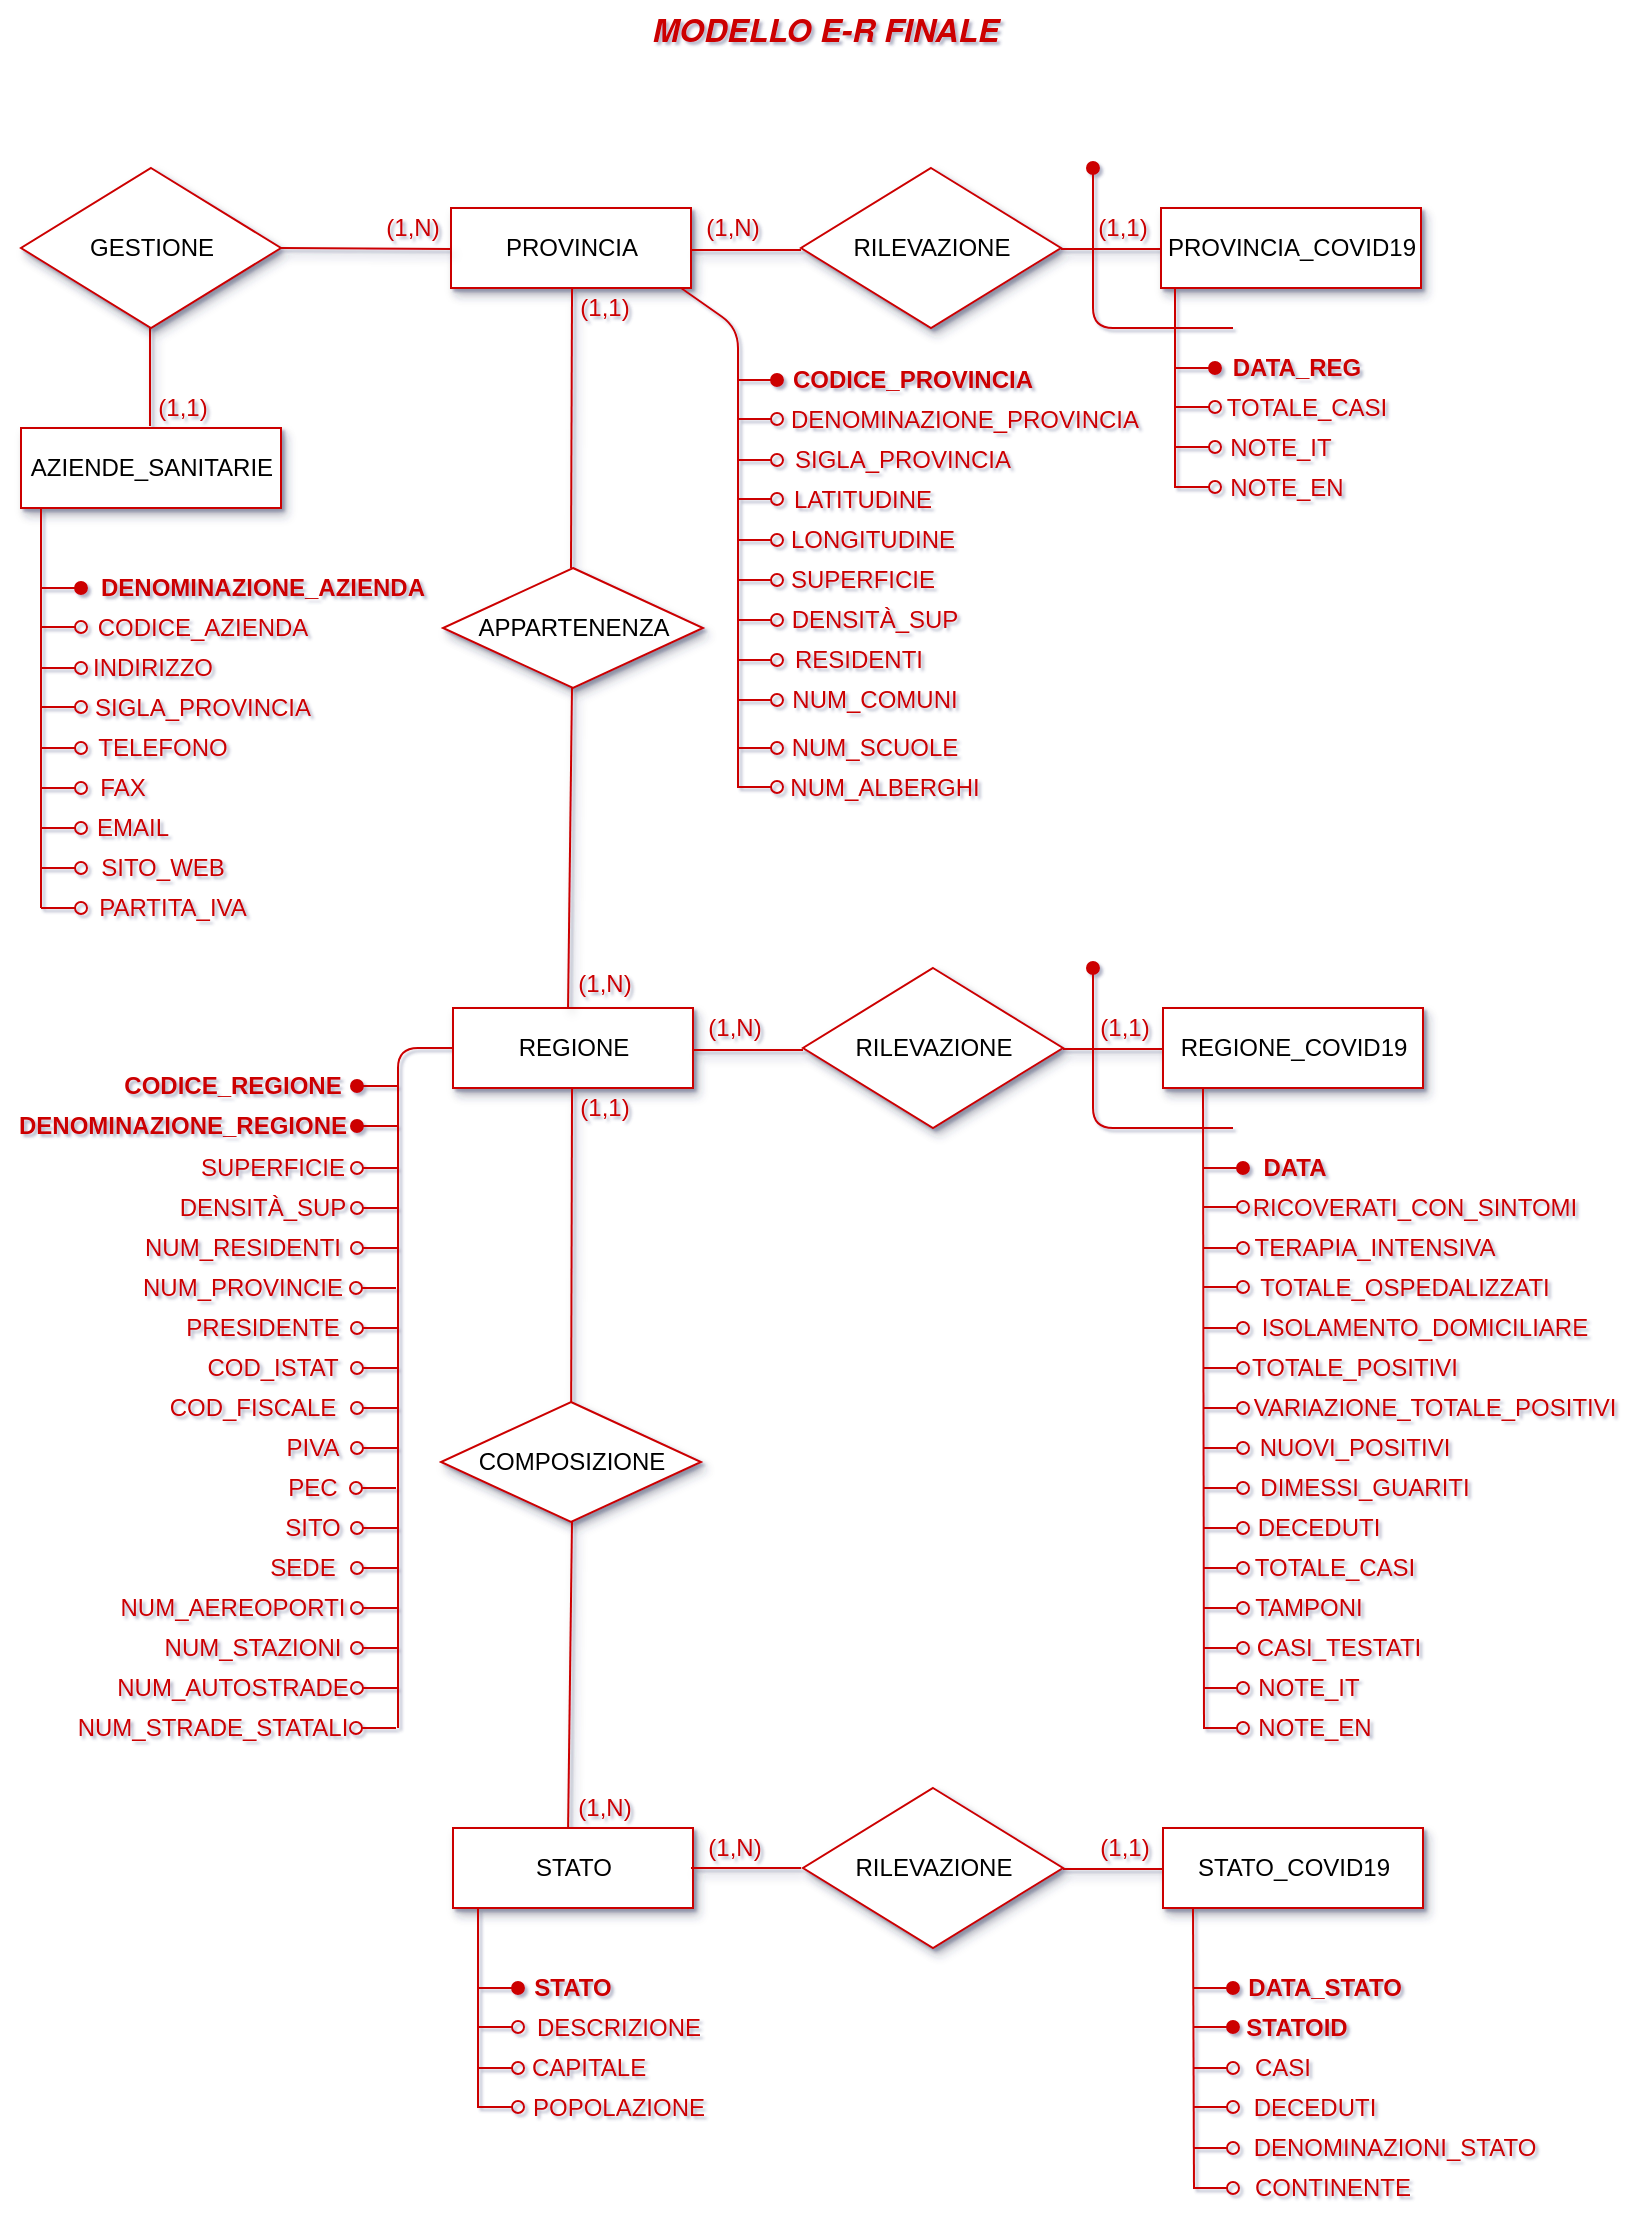 <mxfile version="13.1.3" type="device"><diagram id="mft68rljReJlG69QHATg" name="Page-1"><mxGraphModel dx="659" dy="671" grid="1" gridSize="10" guides="1" tooltips="1" connect="1" arrows="1" fold="1" page="1" pageScale="1" pageWidth="827" pageHeight="1169" math="0" shadow="1" extFonts="Helvetica Neue^https://fonts.googleapis.com/css?family=Helvetica+Neue"><root><mxCell id="0"/><mxCell id="1" parent="0"/><mxCell id="zF0XIdlhmRPVy2XOkBQg-1" value="PROVINCIA" style="rounded=0;whiteSpace=wrap;html=1;strokeColor=#CC0000;shadow=1;" parent="1" vertex="1"><mxGeometry x="226.5" y="140" width="120" height="40" as="geometry"/></mxCell><mxCell id="zF0XIdlhmRPVy2XOkBQg-5" value="REGIONE" style="rounded=0;whiteSpace=wrap;html=1;strokeColor=#CC0000;shadow=1;" parent="1" vertex="1"><mxGeometry x="227.5" y="540" width="120" height="40" as="geometry"/></mxCell><mxCell id="zF0XIdlhmRPVy2XOkBQg-7" value="" style="endArrow=none;html=1;exitX=1;exitY=0.5;exitDx=0;exitDy=0;strokeColor=#CC0000;shadow=1;" parent="1" edge="1"><mxGeometry width="50" height="50" relative="1" as="geometry"><mxPoint x="346.5" y="161" as="sourcePoint"/><mxPoint x="401.5" y="161" as="targetPoint"/></mxGeometry></mxCell><mxCell id="zF0XIdlhmRPVy2XOkBQg-9" value="RILEVAZIONE" style="rhombus;whiteSpace=wrap;html=1;strokeColor=#CC0000;shadow=1;" parent="1" vertex="1"><mxGeometry x="401.5" y="120" width="130" height="80" as="geometry"/></mxCell><mxCell id="zF0XIdlhmRPVy2XOkBQg-23" value="&lt;font color=&quot;#cc0000&quot; style=&quot;font-size: 16px&quot;&gt;&lt;i&gt;&lt;b&gt;MODELLO E-R FINALE&lt;/b&gt;&lt;/i&gt;&lt;/font&gt;" style="text;html=1;strokeColor=none;fillColor=none;align=center;verticalAlign=middle;whiteSpace=wrap;rounded=0;shadow=1;fontFamily=Helvetica Neue;FType=g;" parent="1" vertex="1"><mxGeometry x="271" y="40" width="286" height="20" as="geometry"/></mxCell><mxCell id="uUSpS8wdSF80W4FRboEa-1" value="" style="endArrow=none;html=1;entryX=0.113;entryY=0;entryDx=0;entryDy=0;strokeColor=#CC0000;shadow=1;entryPerimeter=0;" parent="1" edge="1" target="7mCCKSN7ykPpo3nuzB6N-9" source="uUSpS8wdSF80W4FRboEa-2"><mxGeometry width="50" height="50" relative="1" as="geometry"><mxPoint x="287" y="675" as="sourcePoint"/><mxPoint x="287" y="625" as="targetPoint"/></mxGeometry></mxCell><mxCell id="uUSpS8wdSF80W4FRboEa-2" value="COMPOSIZIONE" style="rhombus;whiteSpace=wrap;html=1;strokeColor=#CC0000;shadow=1;" parent="1" vertex="1"><mxGeometry x="221.5" y="737" width="130" height="60" as="geometry"/></mxCell><mxCell id="uUSpS8wdSF80W4FRboEa-3" value="" style="endArrow=none;html=1;strokeColor=#CC0000;shadow=1;exitX=0.063;exitY=1.1;exitDx=0;exitDy=0;exitPerimeter=0;" parent="1" edge="1" source="7mCCKSN7ykPpo3nuzB6N-5"><mxGeometry width="50" height="50" relative="1" as="geometry"><mxPoint x="287" y="895" as="sourcePoint"/><mxPoint x="287" y="797" as="targetPoint"/></mxGeometry></mxCell><mxCell id="uUSpS8wdSF80W4FRboEa-4" value="STATO" style="rounded=0;whiteSpace=wrap;html=1;strokeColor=#CC0000;shadow=1;" parent="1" vertex="1"><mxGeometry x="227.5" y="950" width="120" height="40" as="geometry"/></mxCell><mxCell id="uUSpS8wdSF80W4FRboEa-17" value="" style="endArrow=none;html=1;exitX=1;exitY=0.5;exitDx=0;exitDy=0;strokeColor=#CC0000;shadow=1;" parent="1" edge="1"><mxGeometry width="50" height="50" relative="1" as="geometry"><mxPoint x="531.5" y="160.5" as="sourcePoint"/><mxPoint x="586.5" y="160.5" as="targetPoint"/></mxGeometry></mxCell><mxCell id="uUSpS8wdSF80W4FRboEa-18" value="" style="endArrow=none;html=1;exitX=1;exitY=0.5;exitDx=0;exitDy=0;strokeColor=#CC0000;shadow=1;" parent="1" edge="1"><mxGeometry width="50" height="50" relative="1" as="geometry"><mxPoint x="347.5" y="561" as="sourcePoint"/><mxPoint x="402.5" y="561" as="targetPoint"/></mxGeometry></mxCell><mxCell id="uUSpS8wdSF80W4FRboEa-19" value="RILEVAZIONE" style="rhombus;whiteSpace=wrap;html=1;strokeColor=#CC0000;shadow=1;" parent="1" vertex="1"><mxGeometry x="402.5" y="520" width="130" height="80" as="geometry"/></mxCell><mxCell id="uUSpS8wdSF80W4FRboEa-20" value="" style="endArrow=none;html=1;exitX=1;exitY=0.5;exitDx=0;exitDy=0;strokeColor=#CC0000;shadow=1;" parent="1" edge="1"><mxGeometry width="50" height="50" relative="1" as="geometry"><mxPoint x="532.5" y="560.5" as="sourcePoint"/><mxPoint x="587.5" y="560.5" as="targetPoint"/></mxGeometry></mxCell><mxCell id="uUSpS8wdSF80W4FRboEa-21" value="" style="endArrow=none;html=1;exitX=1;exitY=0.5;exitDx=0;exitDy=0;strokeColor=#CC0000;shadow=1;" parent="1" edge="1"><mxGeometry width="50" height="50" relative="1" as="geometry"><mxPoint x="346.5" y="970" as="sourcePoint"/><mxPoint x="401.5" y="970" as="targetPoint"/></mxGeometry></mxCell><mxCell id="uUSpS8wdSF80W4FRboEa-22" value="RILEVAZIONE" style="rhombus;whiteSpace=wrap;html=1;strokeColor=#CC0000;shadow=1;" parent="1" vertex="1"><mxGeometry x="402.5" y="930" width="130" height="80" as="geometry"/></mxCell><mxCell id="uUSpS8wdSF80W4FRboEa-23" value="" style="endArrow=none;html=1;exitX=1;exitY=0.5;exitDx=0;exitDy=0;strokeColor=#CC0000;shadow=1;" parent="1" edge="1"><mxGeometry width="50" height="50" relative="1" as="geometry"><mxPoint x="532.5" y="970.5" as="sourcePoint"/><mxPoint x="587.5" y="970.5" as="targetPoint"/></mxGeometry></mxCell><mxCell id="uUSpS8wdSF80W4FRboEa-24" value="PROVINCIA_COVID19" style="rounded=0;whiteSpace=wrap;html=1;strokeColor=#CC0000;shadow=1;" parent="1" vertex="1"><mxGeometry x="581.5" y="140" width="130" height="40" as="geometry"/></mxCell><mxCell id="uUSpS8wdSF80W4FRboEa-25" value="STATO_COVID19" style="rounded=0;whiteSpace=wrap;html=1;strokeColor=#CC0000;shadow=1;" parent="1" vertex="1"><mxGeometry x="582.5" y="950" width="130" height="40" as="geometry"/></mxCell><mxCell id="uUSpS8wdSF80W4FRboEa-26" value="REGIONE_COVID19" style="rounded=0;whiteSpace=wrap;html=1;strokeColor=#CC0000;shadow=1;" parent="1" vertex="1"><mxGeometry x="582.5" y="540" width="130" height="40" as="geometry"/></mxCell><mxCell id="uUSpS8wdSF80W4FRboEa-27" value="" style="endArrow=none;html=1;strokeColor=#CC0000;shadow=1;" parent="1" edge="1"><mxGeometry width="50" height="50" relative="1" as="geometry"><mxPoint x="76" y="249" as="sourcePoint"/><mxPoint x="76" y="200" as="targetPoint"/></mxGeometry></mxCell><mxCell id="uUSpS8wdSF80W4FRboEa-28" value="GESTIONE" style="rhombus;whiteSpace=wrap;html=1;strokeColor=#CC0000;shadow=1;" parent="1" vertex="1"><mxGeometry x="11.5" y="120" width="130" height="80" as="geometry"/></mxCell><mxCell id="uUSpS8wdSF80W4FRboEa-29" value="" style="endArrow=none;html=1;exitX=1;exitY=0.5;exitDx=0;exitDy=0;strokeColor=#CC0000;shadow=1;" parent="1" edge="1" source="uUSpS8wdSF80W4FRboEa-28"><mxGeometry width="50" height="50" relative="1" as="geometry"><mxPoint x="171.5" y="160.5" as="sourcePoint"/><mxPoint x="226.5" y="160.5" as="targetPoint"/></mxGeometry></mxCell><mxCell id="uUSpS8wdSF80W4FRboEa-30" value="AZIENDE_SANITARIE" style="rounded=0;whiteSpace=wrap;html=1;strokeColor=#CC0000;shadow=1;" parent="1" vertex="1"><mxGeometry x="11.5" y="250" width="130" height="40" as="geometry"/></mxCell><mxCell id="7mCCKSN7ykPpo3nuzB6N-1" value="&lt;font color=&quot;#cc0000&quot;&gt;(1,N)&lt;/font&gt;" style="text;html=1;align=center;verticalAlign=middle;resizable=0;points=[];autosize=1;" vertex="1" parent="1"><mxGeometry x="186.5" y="140" width="40" height="20" as="geometry"/></mxCell><mxCell id="7mCCKSN7ykPpo3nuzB6N-2" value="&lt;font color=&quot;#cc0000&quot;&gt;(1,1)&lt;/font&gt;" style="text;html=1;align=center;verticalAlign=middle;resizable=0;points=[];autosize=1;" vertex="1" parent="1"><mxGeometry x="71.5" y="230" width="40" height="20" as="geometry"/></mxCell><mxCell id="7mCCKSN7ykPpo3nuzB6N-3" value="&lt;font color=&quot;#cc0000&quot;&gt;(1,N)&lt;/font&gt;" style="text;html=1;align=center;verticalAlign=middle;resizable=0;points=[];autosize=1;" vertex="1" parent="1"><mxGeometry x="346.5" y="140" width="40" height="20" as="geometry"/></mxCell><mxCell id="7mCCKSN7ykPpo3nuzB6N-5" value="&lt;font color=&quot;#cc0000&quot;&gt;(1,N)&lt;/font&gt;" style="text;html=1;align=center;verticalAlign=middle;resizable=0;points=[];autosize=1;" vertex="1" parent="1"><mxGeometry x="282.5" y="930" width="40" height="20" as="geometry"/></mxCell><mxCell id="7mCCKSN7ykPpo3nuzB6N-6" value="&lt;font color=&quot;#cc0000&quot;&gt;(1,N)&lt;/font&gt;" style="text;html=1;align=center;verticalAlign=middle;resizable=0;points=[];autosize=1;" vertex="1" parent="1"><mxGeometry x="347.5" y="540" width="40" height="20" as="geometry"/></mxCell><mxCell id="7mCCKSN7ykPpo3nuzB6N-7" value="&lt;font color=&quot;#cc0000&quot;&gt;(1,N)&lt;/font&gt;" style="text;html=1;align=center;verticalAlign=middle;resizable=0;points=[];autosize=1;" vertex="1" parent="1"><mxGeometry x="347.5" y="950" width="40" height="20" as="geometry"/></mxCell><mxCell id="7mCCKSN7ykPpo3nuzB6N-9" value="&lt;font color=&quot;#cc0000&quot;&gt;(1,1)&lt;/font&gt;" style="text;html=1;align=center;verticalAlign=middle;resizable=0;points=[];autosize=1;" vertex="1" parent="1"><mxGeometry x="282.5" y="580" width="40" height="20" as="geometry"/></mxCell><mxCell id="7mCCKSN7ykPpo3nuzB6N-10" value="&lt;font color=&quot;#cc0000&quot;&gt;(1,1)&lt;/font&gt;" style="text;html=1;align=center;verticalAlign=middle;resizable=0;points=[];autosize=1;" vertex="1" parent="1"><mxGeometry x="541.5" y="140" width="40" height="20" as="geometry"/></mxCell><mxCell id="7mCCKSN7ykPpo3nuzB6N-11" value="&lt;font color=&quot;#cc0000&quot;&gt;(1,1)&lt;/font&gt;" style="text;html=1;align=center;verticalAlign=middle;resizable=0;points=[];autosize=1;" vertex="1" parent="1"><mxGeometry x="542.5" y="540" width="40" height="20" as="geometry"/></mxCell><mxCell id="7mCCKSN7ykPpo3nuzB6N-12" value="&lt;font color=&quot;#cc0000&quot;&gt;(1,1)&lt;/font&gt;" style="text;html=1;align=center;verticalAlign=middle;resizable=0;points=[];autosize=1;" vertex="1" parent="1"><mxGeometry x="542.5" y="950" width="40" height="20" as="geometry"/></mxCell><mxCell id="7mCCKSN7ykPpo3nuzB6N-13" value="" style="endArrow=none;html=1;strokeColor=#CC0000;endFill=0;startArrow=none;startFill=0;" edge="1" parent="1"><mxGeometry width="50" height="50" relative="1" as="geometry"><mxPoint x="21.5" y="490" as="sourcePoint"/><mxPoint x="21.5" y="290" as="targetPoint"/></mxGeometry></mxCell><mxCell id="7mCCKSN7ykPpo3nuzB6N-14" value="&lt;font color=&quot;#cc0000&quot;&gt;&lt;b&gt;DENOMINAZIONE_AZIENDA&lt;/b&gt;&lt;/font&gt;" style="text;html=1;align=center;verticalAlign=middle;resizable=0;points=[];autosize=1;" vertex="1" parent="1"><mxGeometry x="41.5" y="320" width="180" height="20" as="geometry"/></mxCell><mxCell id="7mCCKSN7ykPpo3nuzB6N-15" value="" style="endArrow=oval;html=1;strokeColor=#CC0000;startArrow=none;startFill=0;endFill=1;" edge="1" parent="1"><mxGeometry width="50" height="50" relative="1" as="geometry"><mxPoint x="21.5" y="330" as="sourcePoint"/><mxPoint x="41.5" y="330" as="targetPoint"/></mxGeometry></mxCell><mxCell id="7mCCKSN7ykPpo3nuzB6N-16" value="" style="endArrow=oval;html=1;strokeColor=#CC0000;startArrow=none;startFill=0;endFill=0;" edge="1" parent="1"><mxGeometry width="50" height="50" relative="1" as="geometry"><mxPoint x="21.5" y="349.5" as="sourcePoint"/><mxPoint x="41.5" y="349.5" as="targetPoint"/></mxGeometry></mxCell><mxCell id="7mCCKSN7ykPpo3nuzB6N-17" value="" style="endArrow=oval;html=1;strokeColor=#CC0000;startArrow=none;startFill=0;endFill=0;" edge="1" parent="1"><mxGeometry width="50" height="50" relative="1" as="geometry"><mxPoint x="21.5" y="370" as="sourcePoint"/><mxPoint x="41.5" y="370" as="targetPoint"/></mxGeometry></mxCell><mxCell id="7mCCKSN7ykPpo3nuzB6N-18" value="" style="endArrow=oval;html=1;strokeColor=#CC0000;startArrow=none;startFill=0;endFill=0;" edge="1" parent="1"><mxGeometry width="50" height="50" relative="1" as="geometry"><mxPoint x="21.5" y="389.5" as="sourcePoint"/><mxPoint x="41.5" y="389.5" as="targetPoint"/></mxGeometry></mxCell><mxCell id="7mCCKSN7ykPpo3nuzB6N-19" value="" style="endArrow=oval;html=1;strokeColor=#CC0000;startArrow=none;startFill=0;endFill=0;" edge="1" parent="1"><mxGeometry width="50" height="50" relative="1" as="geometry"><mxPoint x="21.5" y="410" as="sourcePoint"/><mxPoint x="41.5" y="410" as="targetPoint"/></mxGeometry></mxCell><mxCell id="7mCCKSN7ykPpo3nuzB6N-20" value="" style="endArrow=oval;html=1;strokeColor=#CC0000;startArrow=none;startFill=0;endFill=0;" edge="1" parent="1"><mxGeometry width="50" height="50" relative="1" as="geometry"><mxPoint x="21.5" y="430" as="sourcePoint"/><mxPoint x="41.5" y="430" as="targetPoint"/></mxGeometry></mxCell><mxCell id="7mCCKSN7ykPpo3nuzB6N-21" value="" style="endArrow=oval;html=1;strokeColor=#CC0000;startArrow=none;startFill=0;endFill=0;" edge="1" parent="1"><mxGeometry width="50" height="50" relative="1" as="geometry"><mxPoint x="21.5" y="450" as="sourcePoint"/><mxPoint x="41.5" y="450" as="targetPoint"/></mxGeometry></mxCell><mxCell id="7mCCKSN7ykPpo3nuzB6N-22" value="" style="endArrow=oval;html=1;strokeColor=#CC0000;startArrow=none;startFill=0;endFill=0;" edge="1" parent="1"><mxGeometry width="50" height="50" relative="1" as="geometry"><mxPoint x="21.5" y="470" as="sourcePoint"/><mxPoint x="41.5" y="470" as="targetPoint"/></mxGeometry></mxCell><mxCell id="7mCCKSN7ykPpo3nuzB6N-23" value="" style="endArrow=oval;html=1;strokeColor=#CC0000;startArrow=none;startFill=0;endFill=0;" edge="1" parent="1"><mxGeometry width="50" height="50" relative="1" as="geometry"><mxPoint x="21.5" y="490" as="sourcePoint"/><mxPoint x="41.5" y="490" as="targetPoint"/></mxGeometry></mxCell><mxCell id="7mCCKSN7ykPpo3nuzB6N-25" value="&lt;font color=&quot;#cc0000&quot;&gt;CODICE_AZIENDA&lt;/font&gt;" style="text;html=1;align=center;verticalAlign=middle;resizable=0;points=[];autosize=1;" vertex="1" parent="1"><mxGeometry x="41.5" y="340" width="120" height="20" as="geometry"/></mxCell><mxCell id="7mCCKSN7ykPpo3nuzB6N-26" value="&lt;font color=&quot;#cc0000&quot;&gt;TELEFONO&lt;/font&gt;" style="text;html=1;align=center;verticalAlign=middle;resizable=0;points=[];autosize=1;" vertex="1" parent="1"><mxGeometry x="41.5" y="400" width="80" height="20" as="geometry"/></mxCell><mxCell id="7mCCKSN7ykPpo3nuzB6N-27" value="&lt;font color=&quot;#cc0000&quot;&gt;FAX&lt;/font&gt;" style="text;html=1;align=center;verticalAlign=middle;resizable=0;points=[];autosize=1;" vertex="1" parent="1"><mxGeometry x="41.5" y="420" width="40" height="20" as="geometry"/></mxCell><mxCell id="7mCCKSN7ykPpo3nuzB6N-28" value="&lt;font color=&quot;#cc0000&quot;&gt;EMAIL&lt;/font&gt;" style="text;html=1;align=center;verticalAlign=middle;resizable=0;points=[];autosize=1;" vertex="1" parent="1"><mxGeometry x="41.5" y="440" width="50" height="20" as="geometry"/></mxCell><mxCell id="7mCCKSN7ykPpo3nuzB6N-29" value="&lt;font color=&quot;#cc0000&quot;&gt;SITO_WEB&lt;/font&gt;" style="text;html=1;align=center;verticalAlign=middle;resizable=0;points=[];autosize=1;" vertex="1" parent="1"><mxGeometry x="41.5" y="460" width="80" height="20" as="geometry"/></mxCell><mxCell id="7mCCKSN7ykPpo3nuzB6N-30" value="&lt;font color=&quot;#cc0000&quot;&gt;PARTITA_IVA&lt;/font&gt;" style="text;html=1;align=center;verticalAlign=middle;resizable=0;points=[];autosize=1;" vertex="1" parent="1"><mxGeometry x="41.5" y="480" width="90" height="20" as="geometry"/></mxCell><mxCell id="7mCCKSN7ykPpo3nuzB6N-33" value="&lt;font color=&quot;#cc0000&quot;&gt;INDIRIZZO&lt;/font&gt;" style="text;html=1;align=center;verticalAlign=middle;resizable=0;points=[];autosize=1;" vertex="1" parent="1"><mxGeometry x="36.5" y="360" width="80" height="20" as="geometry"/></mxCell><mxCell id="7mCCKSN7ykPpo3nuzB6N-34" value="&lt;font color=&quot;#cc0000&quot;&gt;SIGLA_PROVINCIA&lt;/font&gt;" style="text;html=1;align=center;verticalAlign=middle;resizable=0;points=[];autosize=1;" vertex="1" parent="1"><mxGeometry x="41.5" y="380" width="120" height="20" as="geometry"/></mxCell><mxCell id="7mCCKSN7ykPpo3nuzB6N-35" value="" style="endArrow=none;html=1;strokeColor=#CC0000;endFill=0;startArrow=none;startFill=0;" edge="1" parent="1"><mxGeometry width="50" height="50" relative="1" as="geometry"><mxPoint x="588.5" y="280" as="sourcePoint"/><mxPoint x="588.5" y="180" as="targetPoint"/></mxGeometry></mxCell><mxCell id="7mCCKSN7ykPpo3nuzB6N-36" value="&lt;font color=&quot;#cc0000&quot;&gt;&lt;b&gt;DATA_REG&lt;/b&gt;&lt;/font&gt;" style="text;html=1;align=center;verticalAlign=middle;resizable=0;points=[];autosize=1;" vertex="1" parent="1"><mxGeometry x="608.5" y="210" width="80" height="20" as="geometry"/></mxCell><mxCell id="7mCCKSN7ykPpo3nuzB6N-37" value="" style="endArrow=oval;html=1;strokeColor=#CC0000;startArrow=none;startFill=0;endFill=1;" edge="1" parent="1"><mxGeometry width="50" height="50" relative="1" as="geometry"><mxPoint x="588.5" y="220" as="sourcePoint"/><mxPoint x="608.5" y="220" as="targetPoint"/></mxGeometry></mxCell><mxCell id="7mCCKSN7ykPpo3nuzB6N-38" value="" style="endArrow=oval;html=1;strokeColor=#CC0000;startArrow=none;startFill=0;endFill=0;" edge="1" parent="1"><mxGeometry width="50" height="50" relative="1" as="geometry"><mxPoint x="588.5" y="239.5" as="sourcePoint"/><mxPoint x="608.5" y="239.5" as="targetPoint"/></mxGeometry></mxCell><mxCell id="7mCCKSN7ykPpo3nuzB6N-39" value="" style="endArrow=oval;html=1;strokeColor=#CC0000;startArrow=none;startFill=0;endFill=0;" edge="1" parent="1"><mxGeometry width="50" height="50" relative="1" as="geometry"><mxPoint x="588.5" y="259.5" as="sourcePoint"/><mxPoint x="608.5" y="259.5" as="targetPoint"/></mxGeometry></mxCell><mxCell id="7mCCKSN7ykPpo3nuzB6N-40" value="" style="endArrow=oval;html=1;strokeColor=#CC0000;startArrow=none;startFill=0;endFill=0;" edge="1" parent="1"><mxGeometry width="50" height="50" relative="1" as="geometry"><mxPoint x="588.5" y="279.5" as="sourcePoint"/><mxPoint x="608.5" y="279.5" as="targetPoint"/></mxGeometry></mxCell><mxCell id="7mCCKSN7ykPpo3nuzB6N-46" value="&lt;font color=&quot;#cc0000&quot;&gt;TOTALE_CASI&lt;/font&gt;" style="text;html=1;align=center;verticalAlign=middle;resizable=0;points=[];autosize=1;" vertex="1" parent="1"><mxGeometry x="603.5" y="230" width="100" height="20" as="geometry"/></mxCell><mxCell id="7mCCKSN7ykPpo3nuzB6N-52" value="&lt;font color=&quot;#cc0000&quot;&gt;NOTE_IT&lt;/font&gt;" style="text;html=1;align=center;verticalAlign=middle;resizable=0;points=[];autosize=1;" vertex="1" parent="1"><mxGeometry x="605.5" y="250" width="70" height="20" as="geometry"/></mxCell><mxCell id="7mCCKSN7ykPpo3nuzB6N-53" value="&lt;font color=&quot;#cc0000&quot;&gt;NOTE_EN&lt;/font&gt;" style="text;html=1;align=center;verticalAlign=middle;resizable=0;points=[];autosize=1;" vertex="1" parent="1"><mxGeometry x="608.5" y="270" width="70" height="20" as="geometry"/></mxCell><mxCell id="7mCCKSN7ykPpo3nuzB6N-54" value="" style="endArrow=none;html=1;strokeColor=#CC0000;endFill=0;startArrow=oval;startFill=1;" edge="1" parent="1"><mxGeometry width="50" height="50" relative="1" as="geometry"><mxPoint x="547.5" y="120" as="sourcePoint"/><mxPoint x="617.5" y="200" as="targetPoint"/><Array as="points"><mxPoint x="547.5" y="200"/></Array></mxGeometry></mxCell><mxCell id="7mCCKSN7ykPpo3nuzB6N-55" value="" style="endArrow=none;html=1;strokeColor=#CC0000;endFill=0;startArrow=none;startFill=0;" edge="1" parent="1"><mxGeometry width="50" height="50" relative="1" as="geometry"><mxPoint x="603" y="900" as="sourcePoint"/><mxPoint x="602.5" y="580" as="targetPoint"/></mxGeometry></mxCell><mxCell id="7mCCKSN7ykPpo3nuzB6N-56" value="&lt;font color=&quot;#cc0000&quot;&gt;&lt;b&gt;DATA&lt;/b&gt;&lt;/font&gt;" style="text;html=1;align=center;verticalAlign=middle;resizable=0;points=[];autosize=1;" vertex="1" parent="1"><mxGeometry x="622.5" y="610" width="50" height="20" as="geometry"/></mxCell><mxCell id="7mCCKSN7ykPpo3nuzB6N-57" value="" style="endArrow=oval;html=1;strokeColor=#CC0000;startArrow=none;startFill=0;endFill=1;" edge="1" parent="1"><mxGeometry width="50" height="50" relative="1" as="geometry"><mxPoint x="602.5" y="620" as="sourcePoint"/><mxPoint x="622.5" y="620" as="targetPoint"/></mxGeometry></mxCell><mxCell id="7mCCKSN7ykPpo3nuzB6N-58" value="" style="endArrow=oval;html=1;strokeColor=#CC0000;startArrow=none;startFill=0;endFill=0;" edge="1" parent="1"><mxGeometry width="50" height="50" relative="1" as="geometry"><mxPoint x="602.5" y="639.5" as="sourcePoint"/><mxPoint x="622.5" y="639.5" as="targetPoint"/></mxGeometry></mxCell><mxCell id="7mCCKSN7ykPpo3nuzB6N-59" value="" style="endArrow=oval;html=1;strokeColor=#CC0000;startArrow=none;startFill=0;endFill=0;" edge="1" parent="1"><mxGeometry width="50" height="50" relative="1" as="geometry"><mxPoint x="602.5" y="660" as="sourcePoint"/><mxPoint x="622.5" y="660" as="targetPoint"/></mxGeometry></mxCell><mxCell id="7mCCKSN7ykPpo3nuzB6N-60" value="" style="endArrow=oval;html=1;strokeColor=#CC0000;startArrow=none;startFill=0;endFill=0;" edge="1" parent="1"><mxGeometry width="50" height="50" relative="1" as="geometry"><mxPoint x="602.5" y="679.5" as="sourcePoint"/><mxPoint x="622.5" y="679.5" as="targetPoint"/></mxGeometry></mxCell><mxCell id="7mCCKSN7ykPpo3nuzB6N-61" value="" style="endArrow=oval;html=1;strokeColor=#CC0000;startArrow=none;startFill=0;endFill=0;" edge="1" parent="1"><mxGeometry width="50" height="50" relative="1" as="geometry"><mxPoint x="602.5" y="700" as="sourcePoint"/><mxPoint x="622.5" y="700" as="targetPoint"/></mxGeometry></mxCell><mxCell id="7mCCKSN7ykPpo3nuzB6N-62" value="" style="endArrow=oval;html=1;strokeColor=#CC0000;startArrow=none;startFill=0;endFill=0;" edge="1" parent="1"><mxGeometry width="50" height="50" relative="1" as="geometry"><mxPoint x="602.5" y="720" as="sourcePoint"/><mxPoint x="622.5" y="720" as="targetPoint"/></mxGeometry></mxCell><mxCell id="7mCCKSN7ykPpo3nuzB6N-63" value="" style="endArrow=oval;html=1;strokeColor=#CC0000;startArrow=none;startFill=0;endFill=0;" edge="1" parent="1"><mxGeometry width="50" height="50" relative="1" as="geometry"><mxPoint x="602.5" y="740" as="sourcePoint"/><mxPoint x="622.5" y="740" as="targetPoint"/></mxGeometry></mxCell><mxCell id="7mCCKSN7ykPpo3nuzB6N-64" value="" style="endArrow=oval;html=1;strokeColor=#CC0000;startArrow=none;startFill=0;endFill=0;" edge="1" parent="1"><mxGeometry width="50" height="50" relative="1" as="geometry"><mxPoint x="602.5" y="760" as="sourcePoint"/><mxPoint x="622.5" y="760" as="targetPoint"/></mxGeometry></mxCell><mxCell id="7mCCKSN7ykPpo3nuzB6N-65" value="" style="endArrow=oval;html=1;strokeColor=#CC0000;startArrow=none;startFill=0;endFill=0;" edge="1" parent="1"><mxGeometry width="50" height="50" relative="1" as="geometry"><mxPoint x="602.5" y="780" as="sourcePoint"/><mxPoint x="622.5" y="780" as="targetPoint"/></mxGeometry></mxCell><mxCell id="7mCCKSN7ykPpo3nuzB6N-66" value="&lt;font color=&quot;#cc0000&quot;&gt;RICOVERATI_CON_SINTOMI&lt;/font&gt;" style="text;html=1;align=center;verticalAlign=middle;resizable=0;points=[];autosize=1;" vertex="1" parent="1"><mxGeometry x="617.5" y="630" width="180" height="20" as="geometry"/></mxCell><mxCell id="7mCCKSN7ykPpo3nuzB6N-67" value="&lt;font color=&quot;#cc0000&quot;&gt;ISOLAMENTO_DOMICILIARE&lt;/font&gt;" style="text;html=1;align=center;verticalAlign=middle;resizable=0;points=[];autosize=1;" vertex="1" parent="1"><mxGeometry x="622.5" y="690" width="180" height="20" as="geometry"/></mxCell><mxCell id="7mCCKSN7ykPpo3nuzB6N-68" value="&lt;font color=&quot;#cc0000&quot;&gt;TOTALE_POSITIVI&lt;/font&gt;" style="text;html=1;align=center;verticalAlign=middle;resizable=0;points=[];autosize=1;" vertex="1" parent="1"><mxGeometry x="617.5" y="710" width="120" height="20" as="geometry"/></mxCell><mxCell id="7mCCKSN7ykPpo3nuzB6N-69" value="&lt;font color=&quot;#cc0000&quot;&gt;VARIAZIONE_TOTALE_POSITIVI&lt;/font&gt;" style="text;html=1;align=center;verticalAlign=middle;resizable=0;points=[];autosize=1;" vertex="1" parent="1"><mxGeometry x="617.5" y="730" width="200" height="20" as="geometry"/></mxCell><mxCell id="7mCCKSN7ykPpo3nuzB6N-70" value="&lt;font color=&quot;#cc0000&quot;&gt;NUOVI_POSITIVI&lt;/font&gt;" style="text;html=1;align=center;verticalAlign=middle;resizable=0;points=[];autosize=1;" vertex="1" parent="1"><mxGeometry x="622.5" y="750" width="110" height="20" as="geometry"/></mxCell><mxCell id="7mCCKSN7ykPpo3nuzB6N-71" value="&lt;font color=&quot;#cc0000&quot;&gt;DIMESSI_GUARITI&lt;/font&gt;" style="text;html=1;align=center;verticalAlign=middle;resizable=0;points=[];autosize=1;" vertex="1" parent="1"><mxGeometry x="622.5" y="770" width="120" height="20" as="geometry"/></mxCell><mxCell id="7mCCKSN7ykPpo3nuzB6N-72" value="&lt;font color=&quot;#cc0000&quot;&gt;TERAPIA_INTENSIVA&lt;/font&gt;" style="text;html=1;align=center;verticalAlign=middle;resizable=0;points=[];autosize=1;" vertex="1" parent="1"><mxGeometry x="617.5" y="650" width="140" height="20" as="geometry"/></mxCell><mxCell id="7mCCKSN7ykPpo3nuzB6N-73" value="&lt;font color=&quot;#cc0000&quot;&gt;TOTALE_OSPEDALIZZATI&lt;/font&gt;" style="text;html=1;align=center;verticalAlign=middle;resizable=0;points=[];autosize=1;" vertex="1" parent="1"><mxGeometry x="622.5" y="670" width="160" height="20" as="geometry"/></mxCell><mxCell id="7mCCKSN7ykPpo3nuzB6N-74" value="" style="endArrow=none;html=1;strokeColor=#CC0000;endFill=0;startArrow=oval;startFill=1;" edge="1" parent="1"><mxGeometry width="50" height="50" relative="1" as="geometry"><mxPoint x="547.5" y="520" as="sourcePoint"/><mxPoint x="617.5" y="600" as="targetPoint"/><Array as="points"><mxPoint x="547.5" y="600"/></Array></mxGeometry></mxCell><mxCell id="7mCCKSN7ykPpo3nuzB6N-75" value="" style="endArrow=oval;html=1;strokeColor=#CC0000;startArrow=none;startFill=0;endFill=0;" edge="1" parent="1"><mxGeometry width="50" height="50" relative="1" as="geometry"><mxPoint x="602.5" y="900" as="sourcePoint"/><mxPoint x="622.5" y="900" as="targetPoint"/></mxGeometry></mxCell><mxCell id="7mCCKSN7ykPpo3nuzB6N-76" value="" style="endArrow=oval;html=1;strokeColor=#CC0000;startArrow=none;startFill=0;endFill=0;" edge="1" parent="1"><mxGeometry width="50" height="50" relative="1" as="geometry"><mxPoint x="602.5" y="800" as="sourcePoint"/><mxPoint x="622.5" y="800" as="targetPoint"/></mxGeometry></mxCell><mxCell id="7mCCKSN7ykPpo3nuzB6N-77" value="" style="endArrow=oval;html=1;strokeColor=#CC0000;startArrow=none;startFill=0;endFill=0;" edge="1" parent="1"><mxGeometry width="50" height="50" relative="1" as="geometry"><mxPoint x="602.5" y="820" as="sourcePoint"/><mxPoint x="622.5" y="820" as="targetPoint"/></mxGeometry></mxCell><mxCell id="7mCCKSN7ykPpo3nuzB6N-78" value="" style="endArrow=oval;html=1;strokeColor=#CC0000;startArrow=none;startFill=0;endFill=0;" edge="1" parent="1"><mxGeometry width="50" height="50" relative="1" as="geometry"><mxPoint x="602.5" y="840" as="sourcePoint"/><mxPoint x="622.5" y="840" as="targetPoint"/></mxGeometry></mxCell><mxCell id="7mCCKSN7ykPpo3nuzB6N-79" value="" style="endArrow=oval;html=1;strokeColor=#CC0000;startArrow=none;startFill=0;endFill=0;" edge="1" parent="1"><mxGeometry width="50" height="50" relative="1" as="geometry"><mxPoint x="602.5" y="860" as="sourcePoint"/><mxPoint x="622.5" y="860" as="targetPoint"/></mxGeometry></mxCell><mxCell id="7mCCKSN7ykPpo3nuzB6N-80" value="" style="endArrow=oval;html=1;strokeColor=#CC0000;startArrow=none;startFill=0;endFill=0;" edge="1" parent="1"><mxGeometry width="50" height="50" relative="1" as="geometry"><mxPoint x="602.5" y="880" as="sourcePoint"/><mxPoint x="622.5" y="880" as="targetPoint"/></mxGeometry></mxCell><mxCell id="7mCCKSN7ykPpo3nuzB6N-81" value="&lt;font color=&quot;#cc0000&quot;&gt;DECEDUTI&lt;/font&gt;" style="text;html=1;align=center;verticalAlign=middle;resizable=0;points=[];autosize=1;" vertex="1" parent="1"><mxGeometry x="619.5" y="790" width="80" height="20" as="geometry"/></mxCell><mxCell id="7mCCKSN7ykPpo3nuzB6N-82" value="&lt;font color=&quot;#cc0000&quot;&gt;TOTALE_CASI&lt;/font&gt;" style="text;html=1;align=center;verticalAlign=middle;resizable=0;points=[];autosize=1;" vertex="1" parent="1"><mxGeometry x="617.5" y="810" width="100" height="20" as="geometry"/></mxCell><mxCell id="7mCCKSN7ykPpo3nuzB6N-83" value="&lt;font color=&quot;#cc0000&quot;&gt;TAMPONI&lt;/font&gt;" style="text;html=1;align=center;verticalAlign=middle;resizable=0;points=[];autosize=1;" vertex="1" parent="1"><mxGeometry x="619.5" y="830" width="70" height="20" as="geometry"/></mxCell><mxCell id="7mCCKSN7ykPpo3nuzB6N-84" value="&lt;font color=&quot;#cc0000&quot;&gt;CASI_TESTATI&lt;/font&gt;" style="text;html=1;align=center;verticalAlign=middle;resizable=0;points=[];autosize=1;" vertex="1" parent="1"><mxGeometry x="619.5" y="850" width="100" height="20" as="geometry"/></mxCell><mxCell id="7mCCKSN7ykPpo3nuzB6N-85" value="&lt;font color=&quot;#cc0000&quot;&gt;NOTE_IT&lt;/font&gt;" style="text;html=1;align=center;verticalAlign=middle;resizable=0;points=[];autosize=1;" vertex="1" parent="1"><mxGeometry x="619.5" y="870" width="70" height="20" as="geometry"/></mxCell><mxCell id="7mCCKSN7ykPpo3nuzB6N-86" value="&lt;font color=&quot;#cc0000&quot;&gt;NOTE_EN&lt;/font&gt;" style="text;html=1;align=center;verticalAlign=middle;resizable=0;points=[];autosize=1;" vertex="1" parent="1"><mxGeometry x="622.5" y="890" width="70" height="20" as="geometry"/></mxCell><mxCell id="7mCCKSN7ykPpo3nuzB6N-87" value="" style="endArrow=none;html=1;entryX=0.138;entryY=0;entryDx=0;entryDy=0;strokeColor=#CC0000;shadow=1;entryPerimeter=0;exitX=0.5;exitY=0;exitDx=0;exitDy=0;" edge="1" parent="1"><mxGeometry width="50" height="50" relative="1" as="geometry"><mxPoint x="286.5" y="320" as="sourcePoint"/><mxPoint x="287.02" y="180" as="targetPoint"/></mxGeometry></mxCell><mxCell id="7mCCKSN7ykPpo3nuzB6N-88" value="APPARTENENZA" style="rhombus;whiteSpace=wrap;html=1;strokeColor=#CC0000;shadow=1;" vertex="1" parent="1"><mxGeometry x="222.5" y="320" width="130" height="60" as="geometry"/></mxCell><mxCell id="7mCCKSN7ykPpo3nuzB6N-89" value="" style="endArrow=none;html=1;strokeColor=#CC0000;shadow=1;exitX=0.063;exitY=1.1;exitDx=0;exitDy=0;exitPerimeter=0;" edge="1" parent="1" source="7mCCKSN7ykPpo3nuzB6N-90"><mxGeometry width="50" height="50" relative="1" as="geometry"><mxPoint x="287" y="483" as="sourcePoint"/><mxPoint x="287" y="380" as="targetPoint"/></mxGeometry></mxCell><mxCell id="7mCCKSN7ykPpo3nuzB6N-90" value="&lt;font color=&quot;#cc0000&quot;&gt;(1,N)&lt;/font&gt;" style="text;html=1;align=center;verticalAlign=middle;resizable=0;points=[];autosize=1;" vertex="1" parent="1"><mxGeometry x="282.5" y="518" width="40" height="20" as="geometry"/></mxCell><mxCell id="7mCCKSN7ykPpo3nuzB6N-91" value="&lt;font color=&quot;#cc0000&quot;&gt;(1,1)&lt;/font&gt;" style="text;html=1;align=center;verticalAlign=middle;resizable=0;points=[];autosize=1;" vertex="1" parent="1"><mxGeometry x="282.5" y="180" width="40" height="20" as="geometry"/></mxCell><mxCell id="7mCCKSN7ykPpo3nuzB6N-94" value="" style="endArrow=none;html=1;strokeColor=#CC0000;endFill=0;startArrow=none;startFill=0;" edge="1" parent="1"><mxGeometry width="50" height="50" relative="1" as="geometry"><mxPoint x="240" y="1090" as="sourcePoint"/><mxPoint x="240" y="990" as="targetPoint"/></mxGeometry></mxCell><mxCell id="7mCCKSN7ykPpo3nuzB6N-95" value="&lt;font color=&quot;#cc0000&quot;&gt;&lt;b&gt;STATO&lt;/b&gt;&lt;/font&gt;" style="text;html=1;align=center;verticalAlign=middle;resizable=0;points=[];autosize=1;" vertex="1" parent="1"><mxGeometry x="261.5" y="1020" width="50" height="20" as="geometry"/></mxCell><mxCell id="7mCCKSN7ykPpo3nuzB6N-96" value="" style="endArrow=oval;html=1;strokeColor=#CC0000;startArrow=none;startFill=0;endFill=1;" edge="1" parent="1"><mxGeometry width="50" height="50" relative="1" as="geometry"><mxPoint x="240" y="1030" as="sourcePoint"/><mxPoint x="260" y="1030" as="targetPoint"/></mxGeometry></mxCell><mxCell id="7mCCKSN7ykPpo3nuzB6N-97" value="" style="endArrow=oval;html=1;strokeColor=#CC0000;startArrow=none;startFill=0;endFill=0;" edge="1" parent="1"><mxGeometry width="50" height="50" relative="1" as="geometry"><mxPoint x="240" y="1049.5" as="sourcePoint"/><mxPoint x="260" y="1049.5" as="targetPoint"/></mxGeometry></mxCell><mxCell id="7mCCKSN7ykPpo3nuzB6N-98" value="" style="endArrow=oval;html=1;strokeColor=#CC0000;startArrow=none;startFill=0;endFill=0;" edge="1" parent="1"><mxGeometry width="50" height="50" relative="1" as="geometry"><mxPoint x="240" y="1070" as="sourcePoint"/><mxPoint x="260" y="1070" as="targetPoint"/></mxGeometry></mxCell><mxCell id="7mCCKSN7ykPpo3nuzB6N-99" value="" style="endArrow=oval;html=1;strokeColor=#CC0000;startArrow=none;startFill=0;endFill=0;" edge="1" parent="1"><mxGeometry width="50" height="50" relative="1" as="geometry"><mxPoint x="240" y="1089.5" as="sourcePoint"/><mxPoint x="260" y="1089.5" as="targetPoint"/></mxGeometry></mxCell><mxCell id="7mCCKSN7ykPpo3nuzB6N-105" value="&lt;font color=&quot;#cc0000&quot;&gt;DESCRIZIONE&lt;/font&gt;" style="text;html=1;align=center;verticalAlign=middle;resizable=0;points=[];autosize=1;" vertex="1" parent="1"><mxGeometry x="260" y="1040" width="100" height="20" as="geometry"/></mxCell><mxCell id="7mCCKSN7ykPpo3nuzB6N-111" value="&lt;font color=&quot;#cc0000&quot;&gt;CAPITALE&lt;/font&gt;" style="text;html=1;align=center;verticalAlign=middle;resizable=0;points=[];autosize=1;" vertex="1" parent="1"><mxGeometry x="260" y="1060" width="70" height="20" as="geometry"/></mxCell><mxCell id="7mCCKSN7ykPpo3nuzB6N-112" value="&lt;font color=&quot;#cc0000&quot;&gt;POPOLAZIONE&lt;/font&gt;" style="text;html=1;align=center;verticalAlign=middle;resizable=0;points=[];autosize=1;" vertex="1" parent="1"><mxGeometry x="260" y="1080" width="100" height="20" as="geometry"/></mxCell><mxCell id="7mCCKSN7ykPpo3nuzB6N-113" value="" style="endArrow=none;html=1;strokeColor=#CC0000;endFill=0;startArrow=none;startFill=0;" edge="1" parent="1"><mxGeometry width="50" height="50" relative="1" as="geometry"><mxPoint x="598" y="1130" as="sourcePoint"/><mxPoint x="597.5" y="990" as="targetPoint"/></mxGeometry></mxCell><mxCell id="7mCCKSN7ykPpo3nuzB6N-114" value="&lt;font color=&quot;#cc0000&quot;&gt;&lt;b&gt;DATA_STATO&lt;/b&gt;&lt;/font&gt;" style="text;html=1;align=center;verticalAlign=middle;resizable=0;points=[];autosize=1;" vertex="1" parent="1"><mxGeometry x="617.5" y="1020" width="90" height="20" as="geometry"/></mxCell><mxCell id="7mCCKSN7ykPpo3nuzB6N-115" value="" style="endArrow=oval;html=1;strokeColor=#CC0000;startArrow=none;startFill=0;endFill=1;" edge="1" parent="1"><mxGeometry width="50" height="50" relative="1" as="geometry"><mxPoint x="597.5" y="1030" as="sourcePoint"/><mxPoint x="617.5" y="1030" as="targetPoint"/></mxGeometry></mxCell><mxCell id="7mCCKSN7ykPpo3nuzB6N-116" value="" style="endArrow=oval;html=1;strokeColor=#CC0000;startArrow=none;startFill=0;endFill=1;" edge="1" parent="1"><mxGeometry width="50" height="50" relative="1" as="geometry"><mxPoint x="597.5" y="1049.5" as="sourcePoint"/><mxPoint x="617.5" y="1049.5" as="targetPoint"/></mxGeometry></mxCell><mxCell id="7mCCKSN7ykPpo3nuzB6N-117" value="" style="endArrow=oval;html=1;strokeColor=#CC0000;startArrow=none;startFill=0;endFill=0;" edge="1" parent="1"><mxGeometry width="50" height="50" relative="1" as="geometry"><mxPoint x="597.5" y="1070" as="sourcePoint"/><mxPoint x="617.5" y="1070" as="targetPoint"/></mxGeometry></mxCell><mxCell id="7mCCKSN7ykPpo3nuzB6N-118" value="" style="endArrow=oval;html=1;strokeColor=#CC0000;startArrow=none;startFill=0;endFill=0;" edge="1" parent="1"><mxGeometry width="50" height="50" relative="1" as="geometry"><mxPoint x="597.5" y="1089.5" as="sourcePoint"/><mxPoint x="617.5" y="1089.5" as="targetPoint"/></mxGeometry></mxCell><mxCell id="7mCCKSN7ykPpo3nuzB6N-119" value="" style="endArrow=oval;html=1;strokeColor=#CC0000;startArrow=none;startFill=0;endFill=0;" edge="1" parent="1"><mxGeometry width="50" height="50" relative="1" as="geometry"><mxPoint x="597.5" y="1110" as="sourcePoint"/><mxPoint x="617.5" y="1110" as="targetPoint"/></mxGeometry></mxCell><mxCell id="7mCCKSN7ykPpo3nuzB6N-120" value="" style="endArrow=oval;html=1;strokeColor=#CC0000;startArrow=none;startFill=0;endFill=0;" edge="1" parent="1"><mxGeometry width="50" height="50" relative="1" as="geometry"><mxPoint x="597.5" y="1130" as="sourcePoint"/><mxPoint x="617.5" y="1130" as="targetPoint"/></mxGeometry></mxCell><mxCell id="7mCCKSN7ykPpo3nuzB6N-124" value="&lt;font color=&quot;#cc0000&quot;&gt;&lt;b&gt;STATOID&lt;/b&gt;&lt;/font&gt;" style="text;html=1;align=center;verticalAlign=middle;resizable=0;points=[];autosize=1;" vertex="1" parent="1"><mxGeometry x="613.5" y="1040" width="70" height="20" as="geometry"/></mxCell><mxCell id="7mCCKSN7ykPpo3nuzB6N-125" value="&lt;font color=&quot;#cc0000&quot;&gt;DENOMINAZIONI_STATO&lt;/font&gt;" style="text;html=1;align=center;verticalAlign=middle;resizable=0;points=[];autosize=1;" vertex="1" parent="1"><mxGeometry x="617.5" y="1100" width="160" height="20" as="geometry"/></mxCell><mxCell id="7mCCKSN7ykPpo3nuzB6N-126" value="&lt;font color=&quot;#cc0000&quot;&gt;CONTINENTE&lt;/font&gt;" style="text;html=1;align=center;verticalAlign=middle;resizable=0;points=[];autosize=1;" vertex="1" parent="1"><mxGeometry x="621.5" y="1120" width="90" height="20" as="geometry"/></mxCell><mxCell id="7mCCKSN7ykPpo3nuzB6N-130" value="&lt;font color=&quot;#cc0000&quot;&gt;CASI&lt;/font&gt;" style="text;html=1;align=center;verticalAlign=middle;resizable=0;points=[];autosize=1;" vertex="1" parent="1"><mxGeometry x="621.5" y="1060" width="40" height="20" as="geometry"/></mxCell><mxCell id="7mCCKSN7ykPpo3nuzB6N-131" value="&lt;font color=&quot;#cc0000&quot;&gt;DECEDUTI&lt;/font&gt;" style="text;html=1;align=center;verticalAlign=middle;resizable=0;points=[];autosize=1;" vertex="1" parent="1"><mxGeometry x="617.5" y="1080" width="80" height="20" as="geometry"/></mxCell><mxCell id="7mCCKSN7ykPpo3nuzB6N-153" value="" style="endArrow=none;html=1;strokeColor=#CC0000;entryX=0;entryY=0.5;entryDx=0;entryDy=0;" edge="1" parent="1" target="zF0XIdlhmRPVy2XOkBQg-5"><mxGeometry width="50" height="50" relative="1" as="geometry"><mxPoint x="200" y="900" as="sourcePoint"/><mxPoint x="180" y="690" as="targetPoint"/><Array as="points"><mxPoint x="200" y="560"/></Array></mxGeometry></mxCell><mxCell id="7mCCKSN7ykPpo3nuzB6N-154" value="" style="endArrow=none;html=1;strokeColor=#CC0000;startArrow=oval;startFill=1;endFill=0;" edge="1" parent="1"><mxGeometry width="50" height="50" relative="1" as="geometry"><mxPoint x="179.5" y="579" as="sourcePoint"/><mxPoint x="199.5" y="579" as="targetPoint"/></mxGeometry></mxCell><mxCell id="7mCCKSN7ykPpo3nuzB6N-155" value="&lt;font color=&quot;#cc0000&quot;&gt;&lt;b&gt;CODICE_REGIONE&lt;/b&gt;&lt;/font&gt;" style="text;html=1;align=center;verticalAlign=middle;resizable=0;points=[];autosize=1;" vertex="1" parent="1"><mxGeometry x="57" y="569" width="120" height="20" as="geometry"/></mxCell><mxCell id="7mCCKSN7ykPpo3nuzB6N-156" value="" style="endArrow=none;html=1;strokeColor=#CC0000;startArrow=oval;startFill=1;endFill=0;" edge="1" parent="1"><mxGeometry width="50" height="50" relative="1" as="geometry"><mxPoint x="179.5" y="599" as="sourcePoint"/><mxPoint x="199.5" y="599" as="targetPoint"/></mxGeometry></mxCell><mxCell id="7mCCKSN7ykPpo3nuzB6N-157" value="&lt;font color=&quot;#cc0000&quot;&gt;&lt;b&gt;DENOMINAZIONE_REGIONE&lt;/b&gt;&lt;/font&gt;" style="text;html=1;align=center;verticalAlign=middle;resizable=0;points=[];autosize=1;" vertex="1" parent="1"><mxGeometry x="1.5" y="589" width="180" height="20" as="geometry"/></mxCell><mxCell id="7mCCKSN7ykPpo3nuzB6N-158" value="" style="endArrow=none;html=1;strokeColor=#CC0000;startArrow=oval;startFill=0;endFill=0;" edge="1" parent="1"><mxGeometry width="50" height="50" relative="1" as="geometry"><mxPoint x="179.5" y="620" as="sourcePoint"/><mxPoint x="199.5" y="620" as="targetPoint"/></mxGeometry></mxCell><mxCell id="7mCCKSN7ykPpo3nuzB6N-159" value="&lt;font color=&quot;#cc0000&quot;&gt;SUPERFICIE&lt;/font&gt;" style="text;html=1;align=center;verticalAlign=middle;resizable=0;points=[];autosize=1;" vertex="1" parent="1"><mxGeometry x="92" y="610" width="90" height="20" as="geometry"/></mxCell><mxCell id="7mCCKSN7ykPpo3nuzB6N-160" value="" style="endArrow=none;html=1;strokeColor=#CC0000;startArrow=oval;startFill=0;endFill=0;" edge="1" parent="1"><mxGeometry width="50" height="50" relative="1" as="geometry"><mxPoint x="179.5" y="640" as="sourcePoint"/><mxPoint x="199.5" y="640" as="targetPoint"/></mxGeometry></mxCell><mxCell id="7mCCKSN7ykPpo3nuzB6N-161" value="&lt;font color=&quot;#cc0000&quot;&gt;DENSITÀ_SUP&lt;/font&gt;" style="text;html=1;align=center;verticalAlign=middle;resizable=0;points=[];autosize=1;" vertex="1" parent="1"><mxGeometry x="81.5" y="630" width="100" height="20" as="geometry"/></mxCell><mxCell id="7mCCKSN7ykPpo3nuzB6N-190" value="" style="endArrow=none;html=1;strokeColor=#CC0000;startArrow=oval;startFill=0;endFill=0;" edge="1" parent="1"><mxGeometry width="50" height="50" relative="1" as="geometry"><mxPoint x="179.5" y="660" as="sourcePoint"/><mxPoint x="199.5" y="660" as="targetPoint"/></mxGeometry></mxCell><mxCell id="7mCCKSN7ykPpo3nuzB6N-191" value="&lt;font color=&quot;#cc0000&quot;&gt;NUM_RESIDENTI&lt;/font&gt;" style="text;html=1;align=center;verticalAlign=middle;resizable=0;points=[];autosize=1;" vertex="1" parent="1"><mxGeometry x="67" y="650" width="110" height="20" as="geometry"/></mxCell><mxCell id="7mCCKSN7ykPpo3nuzB6N-192" value="" style="endArrow=none;html=1;strokeColor=#CC0000;startArrow=oval;startFill=0;endFill=0;" edge="1" parent="1"><mxGeometry width="50" height="50" relative="1" as="geometry"><mxPoint x="179" y="680" as="sourcePoint"/><mxPoint x="199" y="680" as="targetPoint"/></mxGeometry></mxCell><mxCell id="7mCCKSN7ykPpo3nuzB6N-193" value="&lt;font color=&quot;#cc0000&quot;&gt;NUM_PROVINCIE&lt;/font&gt;" style="text;html=1;align=center;verticalAlign=middle;resizable=0;points=[];autosize=1;" vertex="1" parent="1"><mxGeometry x="62" y="670" width="120" height="20" as="geometry"/></mxCell><mxCell id="7mCCKSN7ykPpo3nuzB6N-194" value="" style="endArrow=none;html=1;strokeColor=#CC0000;startArrow=oval;startFill=0;endFill=0;" edge="1" parent="1"><mxGeometry width="50" height="50" relative="1" as="geometry"><mxPoint x="179.5" y="700" as="sourcePoint"/><mxPoint x="199.5" y="700" as="targetPoint"/></mxGeometry></mxCell><mxCell id="7mCCKSN7ykPpo3nuzB6N-195" value="&lt;font color=&quot;#cc0000&quot;&gt;PRESIDENTE&lt;/font&gt;" style="text;html=1;align=center;verticalAlign=middle;resizable=0;points=[];autosize=1;" vertex="1" parent="1"><mxGeometry x="87" y="690" width="90" height="20" as="geometry"/></mxCell><mxCell id="7mCCKSN7ykPpo3nuzB6N-196" value="" style="endArrow=none;html=1;strokeColor=#CC0000;startArrow=oval;startFill=0;endFill=0;" edge="1" parent="1"><mxGeometry width="50" height="50" relative="1" as="geometry"><mxPoint x="179.5" y="720" as="sourcePoint"/><mxPoint x="199.5" y="720" as="targetPoint"/></mxGeometry></mxCell><mxCell id="7mCCKSN7ykPpo3nuzB6N-197" value="&lt;font color=&quot;#cc0000&quot;&gt;COD_ISTAT&lt;/font&gt;" style="text;html=1;align=center;verticalAlign=middle;resizable=0;points=[];autosize=1;" vertex="1" parent="1"><mxGeometry x="97" y="710" width="80" height="20" as="geometry"/></mxCell><mxCell id="7mCCKSN7ykPpo3nuzB6N-198" value="" style="endArrow=none;html=1;strokeColor=#CC0000;startArrow=oval;startFill=0;endFill=0;" edge="1" parent="1"><mxGeometry width="50" height="50" relative="1" as="geometry"><mxPoint x="179.5" y="740" as="sourcePoint"/><mxPoint x="199.5" y="740" as="targetPoint"/></mxGeometry></mxCell><mxCell id="7mCCKSN7ykPpo3nuzB6N-199" value="&lt;font color=&quot;#cc0000&quot;&gt;COD_FISCALE&lt;/font&gt;" style="text;html=1;align=center;verticalAlign=middle;resizable=0;points=[];autosize=1;" vertex="1" parent="1"><mxGeometry x="77" y="730" width="100" height="20" as="geometry"/></mxCell><mxCell id="7mCCKSN7ykPpo3nuzB6N-200" value="" style="endArrow=none;html=1;strokeColor=#CC0000;startArrow=oval;startFill=0;endFill=0;" edge="1" parent="1"><mxGeometry width="50" height="50" relative="1" as="geometry"><mxPoint x="179.5" y="760" as="sourcePoint"/><mxPoint x="199.5" y="760" as="targetPoint"/></mxGeometry></mxCell><mxCell id="7mCCKSN7ykPpo3nuzB6N-201" value="&lt;font color=&quot;#cc0000&quot;&gt;PIVA&lt;/font&gt;" style="text;html=1;align=center;verticalAlign=middle;resizable=0;points=[];autosize=1;" vertex="1" parent="1"><mxGeometry x="137" y="750" width="40" height="20" as="geometry"/></mxCell><mxCell id="7mCCKSN7ykPpo3nuzB6N-202" value="" style="endArrow=none;html=1;strokeColor=#CC0000;startArrow=oval;startFill=0;endFill=0;" edge="1" parent="1"><mxGeometry width="50" height="50" relative="1" as="geometry"><mxPoint x="179" y="780" as="sourcePoint"/><mxPoint x="199" y="780" as="targetPoint"/></mxGeometry></mxCell><mxCell id="7mCCKSN7ykPpo3nuzB6N-203" value="&lt;font color=&quot;#cc0000&quot;&gt;PEC&lt;/font&gt;" style="text;html=1;align=center;verticalAlign=middle;resizable=0;points=[];autosize=1;" vertex="1" parent="1"><mxGeometry x="137" y="770" width="40" height="20" as="geometry"/></mxCell><mxCell id="7mCCKSN7ykPpo3nuzB6N-204" value="" style="endArrow=none;html=1;strokeColor=#CC0000;startArrow=oval;startFill=0;endFill=0;" edge="1" parent="1"><mxGeometry width="50" height="50" relative="1" as="geometry"><mxPoint x="179.5" y="820" as="sourcePoint"/><mxPoint x="199.5" y="820" as="targetPoint"/></mxGeometry></mxCell><mxCell id="7mCCKSN7ykPpo3nuzB6N-205" value="&lt;font color=&quot;#cc0000&quot;&gt;SEDE&lt;/font&gt;" style="text;html=1;align=center;verticalAlign=middle;resizable=0;points=[];autosize=1;" vertex="1" parent="1"><mxGeometry x="127" y="810" width="50" height="20" as="geometry"/></mxCell><mxCell id="7mCCKSN7ykPpo3nuzB6N-206" value="" style="endArrow=none;html=1;strokeColor=#CC0000;startArrow=oval;startFill=0;endFill=0;" edge="1" parent="1"><mxGeometry width="50" height="50" relative="1" as="geometry"><mxPoint x="179.5" y="800" as="sourcePoint"/><mxPoint x="199.5" y="800" as="targetPoint"/></mxGeometry></mxCell><mxCell id="7mCCKSN7ykPpo3nuzB6N-207" value="&lt;font color=&quot;#cc0000&quot;&gt;SITO&lt;/font&gt;" style="text;html=1;align=center;verticalAlign=middle;resizable=0;points=[];autosize=1;" vertex="1" parent="1"><mxGeometry x="137" y="790" width="40" height="20" as="geometry"/></mxCell><mxCell id="7mCCKSN7ykPpo3nuzB6N-208" value="" style="endArrow=none;html=1;strokeColor=#CC0000;startArrow=oval;startFill=0;endFill=0;" edge="1" parent="1"><mxGeometry width="50" height="50" relative="1" as="geometry"><mxPoint x="179.5" y="840" as="sourcePoint"/><mxPoint x="199.5" y="840" as="targetPoint"/></mxGeometry></mxCell><mxCell id="7mCCKSN7ykPpo3nuzB6N-209" value="&lt;font color=&quot;#cc0000&quot;&gt;NUM_AEREOPORTI&lt;/font&gt;" style="text;html=1;align=center;verticalAlign=middle;resizable=0;points=[];autosize=1;" vertex="1" parent="1"><mxGeometry x="51.5" y="830" width="130" height="20" as="geometry"/></mxCell><mxCell id="7mCCKSN7ykPpo3nuzB6N-210" value="" style="endArrow=none;html=1;strokeColor=#CC0000;startArrow=oval;startFill=0;endFill=0;" edge="1" parent="1"><mxGeometry width="50" height="50" relative="1" as="geometry"><mxPoint x="179.5" y="860" as="sourcePoint"/><mxPoint x="199.5" y="860" as="targetPoint"/></mxGeometry></mxCell><mxCell id="7mCCKSN7ykPpo3nuzB6N-211" value="&lt;font color=&quot;#cc0000&quot;&gt;NUM_STAZIONI&lt;/font&gt;" style="text;html=1;align=center;verticalAlign=middle;resizable=0;points=[];autosize=1;" vertex="1" parent="1"><mxGeometry x="77" y="850" width="100" height="20" as="geometry"/></mxCell><mxCell id="7mCCKSN7ykPpo3nuzB6N-212" value="" style="endArrow=none;html=1;strokeColor=#CC0000;startArrow=oval;startFill=0;endFill=0;" edge="1" parent="1"><mxGeometry width="50" height="50" relative="1" as="geometry"><mxPoint x="179.5" y="880" as="sourcePoint"/><mxPoint x="199.5" y="880" as="targetPoint"/></mxGeometry></mxCell><mxCell id="7mCCKSN7ykPpo3nuzB6N-213" value="&lt;font color=&quot;#cc0000&quot;&gt;NUM_AUTOSTRADE&lt;/font&gt;" style="text;html=1;align=center;verticalAlign=middle;resizable=0;points=[];autosize=1;" vertex="1" parent="1"><mxGeometry x="51.5" y="870" width="130" height="20" as="geometry"/></mxCell><mxCell id="7mCCKSN7ykPpo3nuzB6N-214" value="" style="endArrow=none;html=1;strokeColor=#CC0000;startArrow=oval;startFill=0;endFill=0;" edge="1" parent="1"><mxGeometry width="50" height="50" relative="1" as="geometry"><mxPoint x="179" y="900" as="sourcePoint"/><mxPoint x="199" y="900" as="targetPoint"/></mxGeometry></mxCell><mxCell id="7mCCKSN7ykPpo3nuzB6N-215" value="&lt;font color=&quot;#cc0000&quot;&gt;NUM_STRADE_STATALI&lt;/font&gt;" style="text;html=1;align=center;verticalAlign=middle;resizable=0;points=[];autosize=1;" vertex="1" parent="1"><mxGeometry x="31.5" y="890" width="150" height="20" as="geometry"/></mxCell><mxCell id="7mCCKSN7ykPpo3nuzB6N-216" value="" style="endArrow=none;html=1;strokeColor=#CC0000;endFill=0;startArrow=none;startFill=0;" edge="1" parent="1"><mxGeometry width="50" height="50" relative="1" as="geometry"><mxPoint x="370" y="430" as="sourcePoint"/><mxPoint x="341.5" y="180" as="targetPoint"/><Array as="points"><mxPoint x="370" y="200"/></Array></mxGeometry></mxCell><mxCell id="7mCCKSN7ykPpo3nuzB6N-217" value="&lt;font color=&quot;#cc0000&quot;&gt;&lt;b&gt;CODICE_PROVINCIA&lt;/b&gt;&lt;/font&gt;" style="text;html=1;align=center;verticalAlign=middle;resizable=0;points=[];autosize=1;" vertex="1" parent="1"><mxGeometry x="386.5" y="216" width="140" height="20" as="geometry"/></mxCell><mxCell id="7mCCKSN7ykPpo3nuzB6N-218" value="" style="endArrow=oval;html=1;strokeColor=#CC0000;startArrow=none;startFill=0;endFill=1;" edge="1" parent="1"><mxGeometry width="50" height="50" relative="1" as="geometry"><mxPoint x="369.5" y="226" as="sourcePoint"/><mxPoint x="389.5" y="226" as="targetPoint"/></mxGeometry></mxCell><mxCell id="7mCCKSN7ykPpo3nuzB6N-219" value="" style="endArrow=oval;html=1;strokeColor=#CC0000;startArrow=none;startFill=0;endFill=0;" edge="1" parent="1"><mxGeometry width="50" height="50" relative="1" as="geometry"><mxPoint x="369.5" y="245.5" as="sourcePoint"/><mxPoint x="389.5" y="245.5" as="targetPoint"/></mxGeometry></mxCell><mxCell id="7mCCKSN7ykPpo3nuzB6N-220" value="" style="endArrow=oval;html=1;strokeColor=#CC0000;startArrow=none;startFill=0;endFill=0;" edge="1" parent="1"><mxGeometry width="50" height="50" relative="1" as="geometry"><mxPoint x="369.5" y="266" as="sourcePoint"/><mxPoint x="389.5" y="266" as="targetPoint"/></mxGeometry></mxCell><mxCell id="7mCCKSN7ykPpo3nuzB6N-221" value="" style="endArrow=oval;html=1;strokeColor=#CC0000;startArrow=none;startFill=0;endFill=0;" edge="1" parent="1"><mxGeometry width="50" height="50" relative="1" as="geometry"><mxPoint x="369.5" y="285.5" as="sourcePoint"/><mxPoint x="389.5" y="285.5" as="targetPoint"/></mxGeometry></mxCell><mxCell id="7mCCKSN7ykPpo3nuzB6N-222" value="" style="endArrow=oval;html=1;strokeColor=#CC0000;startArrow=none;startFill=0;endFill=0;" edge="1" parent="1"><mxGeometry width="50" height="50" relative="1" as="geometry"><mxPoint x="369.5" y="306" as="sourcePoint"/><mxPoint x="389.5" y="306" as="targetPoint"/></mxGeometry></mxCell><mxCell id="7mCCKSN7ykPpo3nuzB6N-223" value="" style="endArrow=oval;html=1;strokeColor=#CC0000;startArrow=none;startFill=0;endFill=0;" edge="1" parent="1"><mxGeometry width="50" height="50" relative="1" as="geometry"><mxPoint x="369.5" y="326" as="sourcePoint"/><mxPoint x="389.5" y="326" as="targetPoint"/></mxGeometry></mxCell><mxCell id="7mCCKSN7ykPpo3nuzB6N-224" value="" style="endArrow=oval;html=1;strokeColor=#CC0000;startArrow=none;startFill=0;endFill=0;" edge="1" parent="1"><mxGeometry width="50" height="50" relative="1" as="geometry"><mxPoint x="369.5" y="346" as="sourcePoint"/><mxPoint x="389.5" y="346" as="targetPoint"/></mxGeometry></mxCell><mxCell id="7mCCKSN7ykPpo3nuzB6N-225" value="" style="endArrow=oval;html=1;strokeColor=#CC0000;startArrow=none;startFill=0;endFill=0;" edge="1" parent="1"><mxGeometry width="50" height="50" relative="1" as="geometry"><mxPoint x="369.5" y="366" as="sourcePoint"/><mxPoint x="389.5" y="366" as="targetPoint"/></mxGeometry></mxCell><mxCell id="7mCCKSN7ykPpo3nuzB6N-226" value="" style="endArrow=oval;html=1;strokeColor=#CC0000;startArrow=none;startFill=0;endFill=0;" edge="1" parent="1"><mxGeometry width="50" height="50" relative="1" as="geometry"><mxPoint x="369.5" y="386" as="sourcePoint"/><mxPoint x="389.5" y="386" as="targetPoint"/></mxGeometry></mxCell><mxCell id="7mCCKSN7ykPpo3nuzB6N-227" value="&lt;font color=&quot;#cc0000&quot;&gt;DENOMINAZIONE_PROVINCIA&lt;/font&gt;" style="text;html=1;align=center;verticalAlign=middle;resizable=0;points=[];autosize=1;" vertex="1" parent="1"><mxGeometry x="387.5" y="236" width="190" height="20" as="geometry"/></mxCell><mxCell id="7mCCKSN7ykPpo3nuzB6N-228" value="&lt;font color=&quot;#cc0000&quot;&gt;LONGITUDINE&lt;/font&gt;" style="text;html=1;align=center;verticalAlign=middle;resizable=0;points=[];autosize=1;" vertex="1" parent="1"><mxGeometry x="386.5" y="296" width="100" height="20" as="geometry"/></mxCell><mxCell id="7mCCKSN7ykPpo3nuzB6N-229" value="&lt;font color=&quot;#cc0000&quot;&gt;SUPERFICIE&lt;/font&gt;" style="text;html=1;align=center;verticalAlign=middle;resizable=0;points=[];autosize=1;" vertex="1" parent="1"><mxGeometry x="386.5" y="316" width="90" height="20" as="geometry"/></mxCell><mxCell id="7mCCKSN7ykPpo3nuzB6N-230" value="&lt;font color=&quot;#cc0000&quot;&gt;DENSITÀ_SUP&lt;/font&gt;" style="text;html=1;align=center;verticalAlign=middle;resizable=0;points=[];autosize=1;" vertex="1" parent="1"><mxGeometry x="387.5" y="336" width="100" height="20" as="geometry"/></mxCell><mxCell id="7mCCKSN7ykPpo3nuzB6N-231" value="&lt;font color=&quot;#cc0000&quot;&gt;RESIDENTI&lt;/font&gt;" style="text;html=1;align=center;verticalAlign=middle;resizable=0;points=[];autosize=1;" vertex="1" parent="1"><mxGeometry x="389.5" y="356" width="80" height="20" as="geometry"/></mxCell><mxCell id="7mCCKSN7ykPpo3nuzB6N-232" value="&lt;font color=&quot;#cc0000&quot;&gt;NUM_COMUNI&lt;/font&gt;" style="text;html=1;align=center;verticalAlign=middle;resizable=0;points=[];autosize=1;" vertex="1" parent="1"><mxGeometry x="387.5" y="376" width="100" height="20" as="geometry"/></mxCell><mxCell id="7mCCKSN7ykPpo3nuzB6N-233" value="&lt;font color=&quot;#cc0000&quot;&gt;SIGLA_PROVINCIA&lt;/font&gt;" style="text;html=1;align=center;verticalAlign=middle;resizable=0;points=[];autosize=1;" vertex="1" parent="1"><mxGeometry x="391.5" y="256" width="120" height="20" as="geometry"/></mxCell><mxCell id="7mCCKSN7ykPpo3nuzB6N-234" value="&lt;font color=&quot;#cc0000&quot;&gt;LATITUDINE&lt;/font&gt;" style="text;html=1;align=center;verticalAlign=middle;resizable=0;points=[];autosize=1;" vertex="1" parent="1"><mxGeometry x="391.5" y="276" width="80" height="20" as="geometry"/></mxCell><mxCell id="7mCCKSN7ykPpo3nuzB6N-235" value="" style="endArrow=oval;html=1;strokeColor=#CC0000;startArrow=none;startFill=0;endFill=0;" edge="1" parent="1"><mxGeometry width="50" height="50" relative="1" as="geometry"><mxPoint x="369.5" y="410" as="sourcePoint"/><mxPoint x="389.5" y="410" as="targetPoint"/></mxGeometry></mxCell><mxCell id="7mCCKSN7ykPpo3nuzB6N-236" value="&lt;font color=&quot;#cc0000&quot;&gt;NUM_SCUOLE&lt;/font&gt;" style="text;html=1;align=center;verticalAlign=middle;resizable=0;points=[];autosize=1;" vertex="1" parent="1"><mxGeometry x="387.5" y="400" width="100" height="20" as="geometry"/></mxCell><mxCell id="7mCCKSN7ykPpo3nuzB6N-237" value="" style="endArrow=oval;html=1;strokeColor=#CC0000;startArrow=none;startFill=0;endFill=0;" edge="1" parent="1"><mxGeometry width="50" height="50" relative="1" as="geometry"><mxPoint x="369.5" y="429.5" as="sourcePoint"/><mxPoint x="389.5" y="429.5" as="targetPoint"/></mxGeometry></mxCell><mxCell id="7mCCKSN7ykPpo3nuzB6N-238" value="&lt;font color=&quot;#cc0000&quot;&gt;NUM_ALBERGHI&lt;/font&gt;" style="text;html=1;align=center;verticalAlign=middle;resizable=0;points=[];autosize=1;" vertex="1" parent="1"><mxGeometry x="387.5" y="420" width="110" height="20" as="geometry"/></mxCell></root></mxGraphModel></diagram></mxfile>